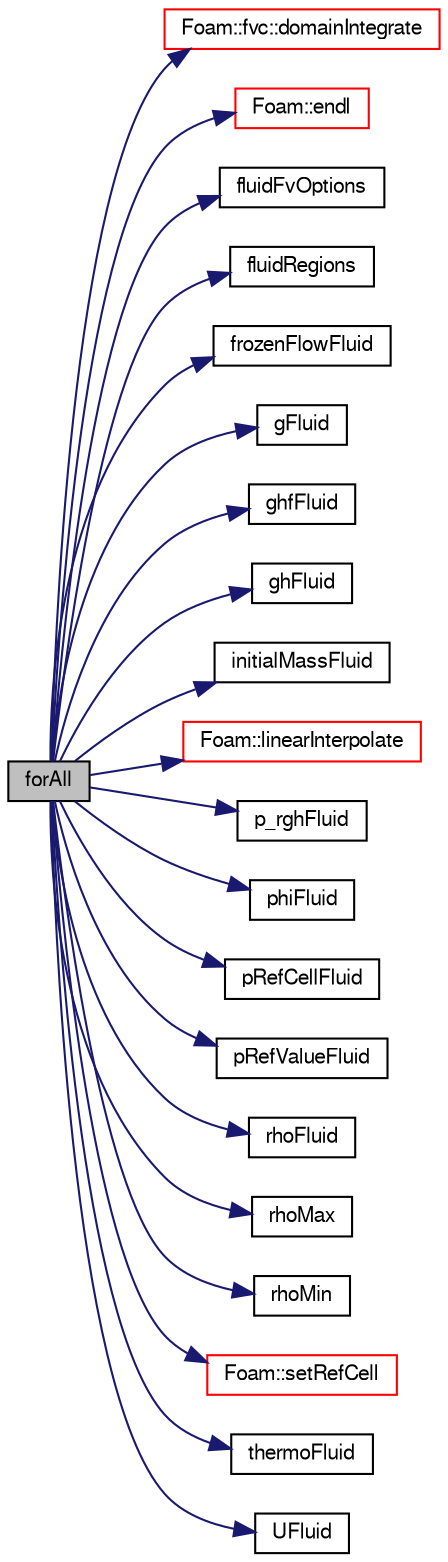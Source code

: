 digraph "forAll"
{
  bgcolor="transparent";
  edge [fontname="FreeSans",fontsize="10",labelfontname="FreeSans",labelfontsize="10"];
  node [fontname="FreeSans",fontsize="10",shape=record];
  rankdir="LR";
  Node1 [label="forAll",height=0.2,width=0.4,color="black", fillcolor="grey75", style="filled" fontcolor="black"];
  Node1 -> Node2 [color="midnightblue",fontsize="10",style="solid",fontname="FreeSans"];
  Node2 [label="Foam::fvc::domainIntegrate",height=0.2,width=0.4,color="red",URL="$a10271.html#a97e6958677a3a619ece7528613725d84"];
  Node1 -> Node3 [color="midnightblue",fontsize="10",style="solid",fontname="FreeSans"];
  Node3 [label="Foam::endl",height=0.2,width=0.4,color="red",URL="$a10237.html#a2db8fe02a0d3909e9351bb4275b23ce4",tooltip="Add newline and flush stream. "];
  Node1 -> Node4 [color="midnightblue",fontsize="10",style="solid",fontname="FreeSans"];
  Node4 [label="fluidFvOptions",height=0.2,width=0.4,color="black",URL="$a03107.html#a8c2fd0fc4fa373a55d3a59f7db8b979f"];
  Node1 -> Node5 [color="midnightblue",fontsize="10",style="solid",fontname="FreeSans"];
  Node5 [label="fluidRegions",height=0.2,width=0.4,color="black",URL="$a03109.html#a08b4d27e6932a7658115d87058b7eb5f"];
  Node1 -> Node6 [color="midnightblue",fontsize="10",style="solid",fontname="FreeSans"];
  Node6 [label="frozenFlowFluid",height=0.2,width=0.4,color="black",URL="$a03107.html#a3bd9981e00aae4e46466d6ca5c669eaa"];
  Node1 -> Node7 [color="midnightblue",fontsize="10",style="solid",fontname="FreeSans"];
  Node7 [label="gFluid",height=0.2,width=0.4,color="black",URL="$a03107.html#a7797fc4f70d8977842fe75bbbbc1ff2d"];
  Node1 -> Node8 [color="midnightblue",fontsize="10",style="solid",fontname="FreeSans"];
  Node8 [label="ghfFluid",height=0.2,width=0.4,color="black",URL="$a03107.html#ac1f2b8aafc3ec9a7af7b2bb5779fbbbe"];
  Node1 -> Node9 [color="midnightblue",fontsize="10",style="solid",fontname="FreeSans"];
  Node9 [label="ghFluid",height=0.2,width=0.4,color="black",URL="$a03107.html#a6268cb6f8cd80abc2510164fb30e0c7c"];
  Node1 -> Node10 [color="midnightblue",fontsize="10",style="solid",fontname="FreeSans"];
  Node10 [label="initialMassFluid",height=0.2,width=0.4,color="black",URL="$a03107.html#a3e2118ca600524658bf59014eddfd8bc"];
  Node1 -> Node11 [color="midnightblue",fontsize="10",style="solid",fontname="FreeSans"];
  Node11 [label="Foam::linearInterpolate",height=0.2,width=0.4,color="red",URL="$a10237.html#a77094c8cc487d2a53de247336f41e78f"];
  Node1 -> Node12 [color="midnightblue",fontsize="10",style="solid",fontname="FreeSans"];
  Node12 [label="p_rghFluid",height=0.2,width=0.4,color="black",URL="$a03107.html#a8ed9f45fa1e225facea75b2881c7f7e4"];
  Node1 -> Node13 [color="midnightblue",fontsize="10",style="solid",fontname="FreeSans"];
  Node13 [label="phiFluid",height=0.2,width=0.4,color="black",URL="$a03107.html#ad5823af227ebcd6dc75e33e9ce53f035"];
  Node1 -> Node14 [color="midnightblue",fontsize="10",style="solid",fontname="FreeSans"];
  Node14 [label="pRefCellFluid",height=0.2,width=0.4,color="black",URL="$a03107.html#a1b5367b77048053536d607ecdab212b6"];
  Node1 -> Node15 [color="midnightblue",fontsize="10",style="solid",fontname="FreeSans"];
  Node15 [label="pRefValueFluid",height=0.2,width=0.4,color="black",URL="$a03107.html#aa7c4cb6e67b785a53be27748e68d5ab6"];
  Node1 -> Node16 [color="midnightblue",fontsize="10",style="solid",fontname="FreeSans"];
  Node16 [label="rhoFluid",height=0.2,width=0.4,color="black",URL="$a03107.html#ad49be490be9c03e95111564fef34efe6"];
  Node1 -> Node17 [color="midnightblue",fontsize="10",style="solid",fontname="FreeSans"];
  Node17 [label="rhoMax",height=0.2,width=0.4,color="black",URL="$a03107.html#ad36720153886fe2fa0cfac2fd8320865"];
  Node1 -> Node18 [color="midnightblue",fontsize="10",style="solid",fontname="FreeSans"];
  Node18 [label="rhoMin",height=0.2,width=0.4,color="black",URL="$a03107.html#af68343b4498a3351054647ab1f2650a4"];
  Node1 -> Node19 [color="midnightblue",fontsize="10",style="solid",fontname="FreeSans"];
  Node19 [label="Foam::setRefCell",height=0.2,width=0.4,color="red",URL="$a10237.html#a570c09c24c272131fed0306cf8e33fcd",tooltip="If the field fieldRef needs referencing find the reference cell nearest. "];
  Node1 -> Node20 [color="midnightblue",fontsize="10",style="solid",fontname="FreeSans"];
  Node20 [label="thermoFluid",height=0.2,width=0.4,color="black",URL="$a03107.html#aebb54de6b0e9abb26a7c4583a5dfd783"];
  Node1 -> Node21 [color="midnightblue",fontsize="10",style="solid",fontname="FreeSans"];
  Node21 [label="UFluid",height=0.2,width=0.4,color="black",URL="$a03107.html#a4bb217ec503589ffe27e0be7098406c0"];
}
